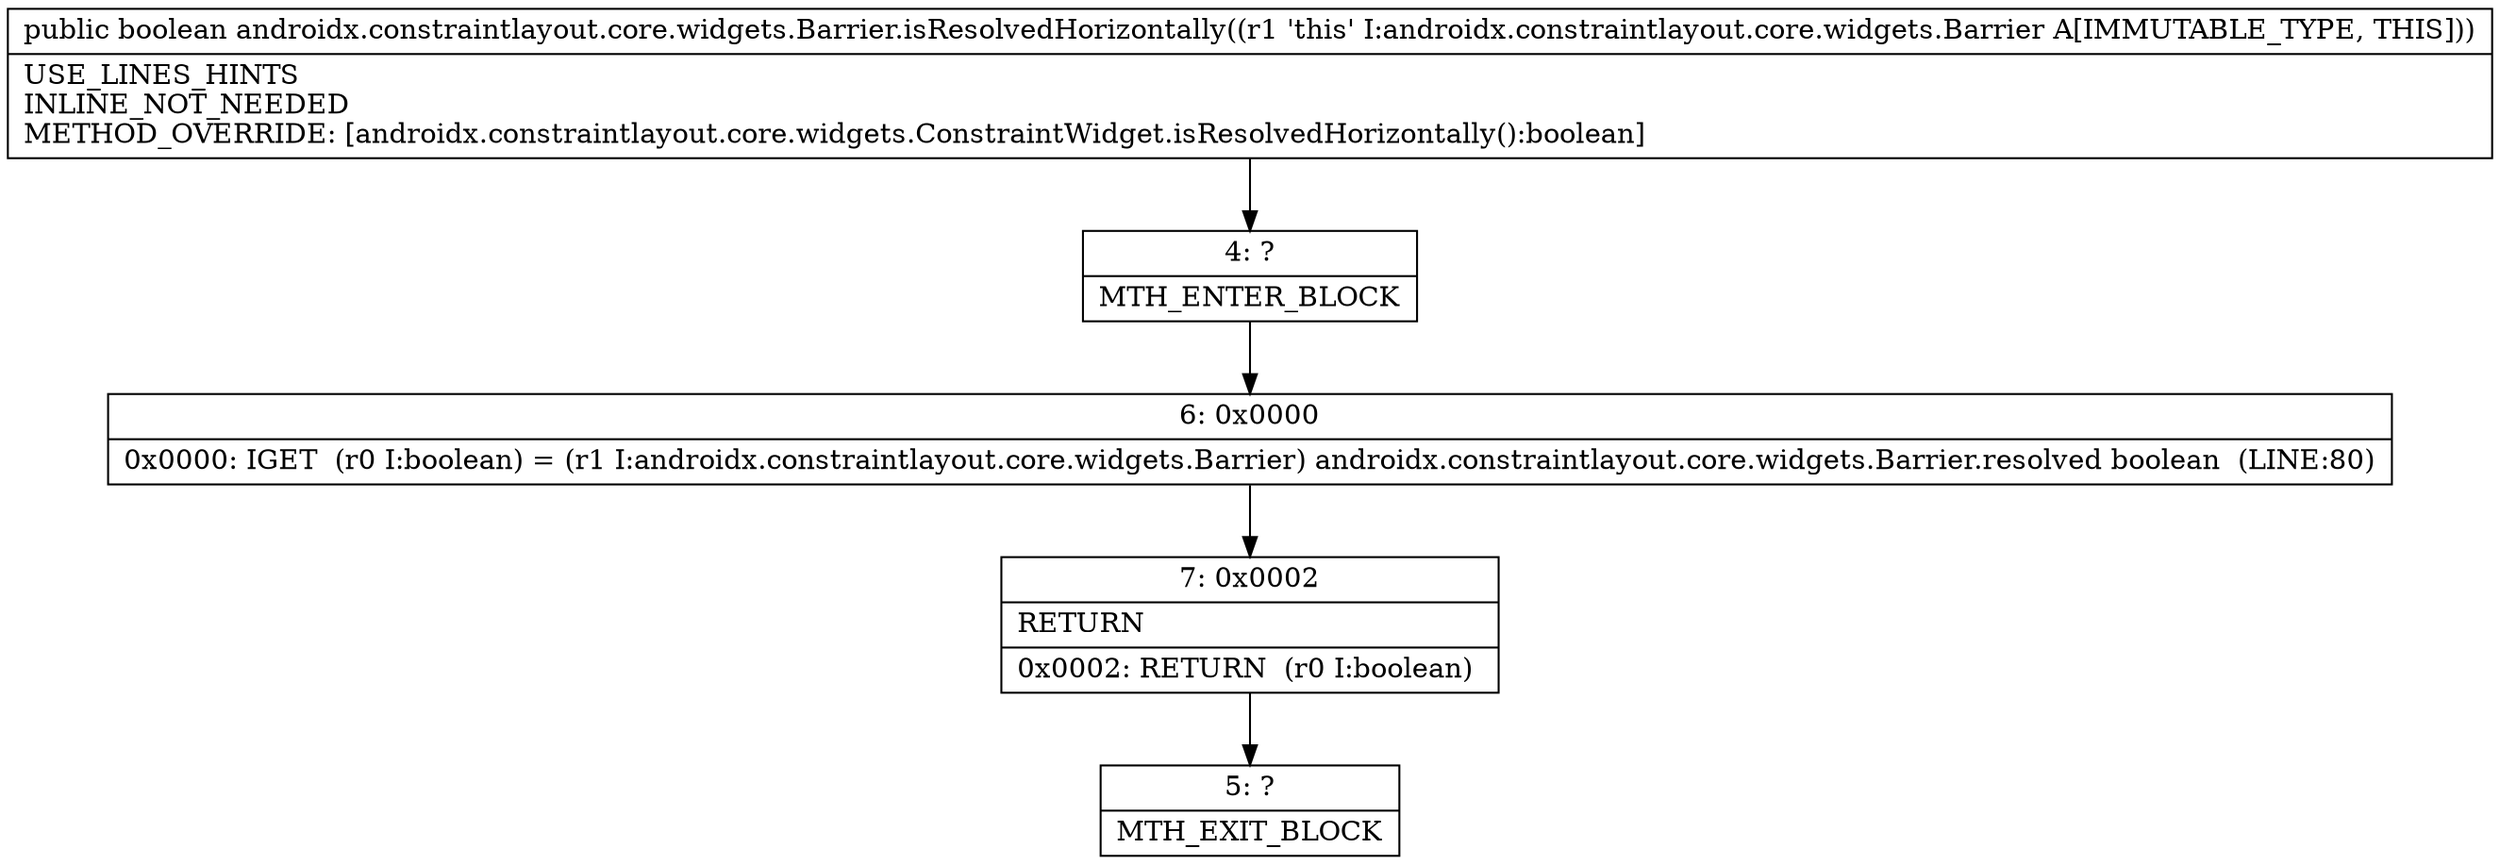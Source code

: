 digraph "CFG forandroidx.constraintlayout.core.widgets.Barrier.isResolvedHorizontally()Z" {
Node_4 [shape=record,label="{4\:\ ?|MTH_ENTER_BLOCK\l}"];
Node_6 [shape=record,label="{6\:\ 0x0000|0x0000: IGET  (r0 I:boolean) = (r1 I:androidx.constraintlayout.core.widgets.Barrier) androidx.constraintlayout.core.widgets.Barrier.resolved boolean  (LINE:80)\l}"];
Node_7 [shape=record,label="{7\:\ 0x0002|RETURN\l|0x0002: RETURN  (r0 I:boolean) \l}"];
Node_5 [shape=record,label="{5\:\ ?|MTH_EXIT_BLOCK\l}"];
MethodNode[shape=record,label="{public boolean androidx.constraintlayout.core.widgets.Barrier.isResolvedHorizontally((r1 'this' I:androidx.constraintlayout.core.widgets.Barrier A[IMMUTABLE_TYPE, THIS]))  | USE_LINES_HINTS\lINLINE_NOT_NEEDED\lMETHOD_OVERRIDE: [androidx.constraintlayout.core.widgets.ConstraintWidget.isResolvedHorizontally():boolean]\l}"];
MethodNode -> Node_4;Node_4 -> Node_6;
Node_6 -> Node_7;
Node_7 -> Node_5;
}

